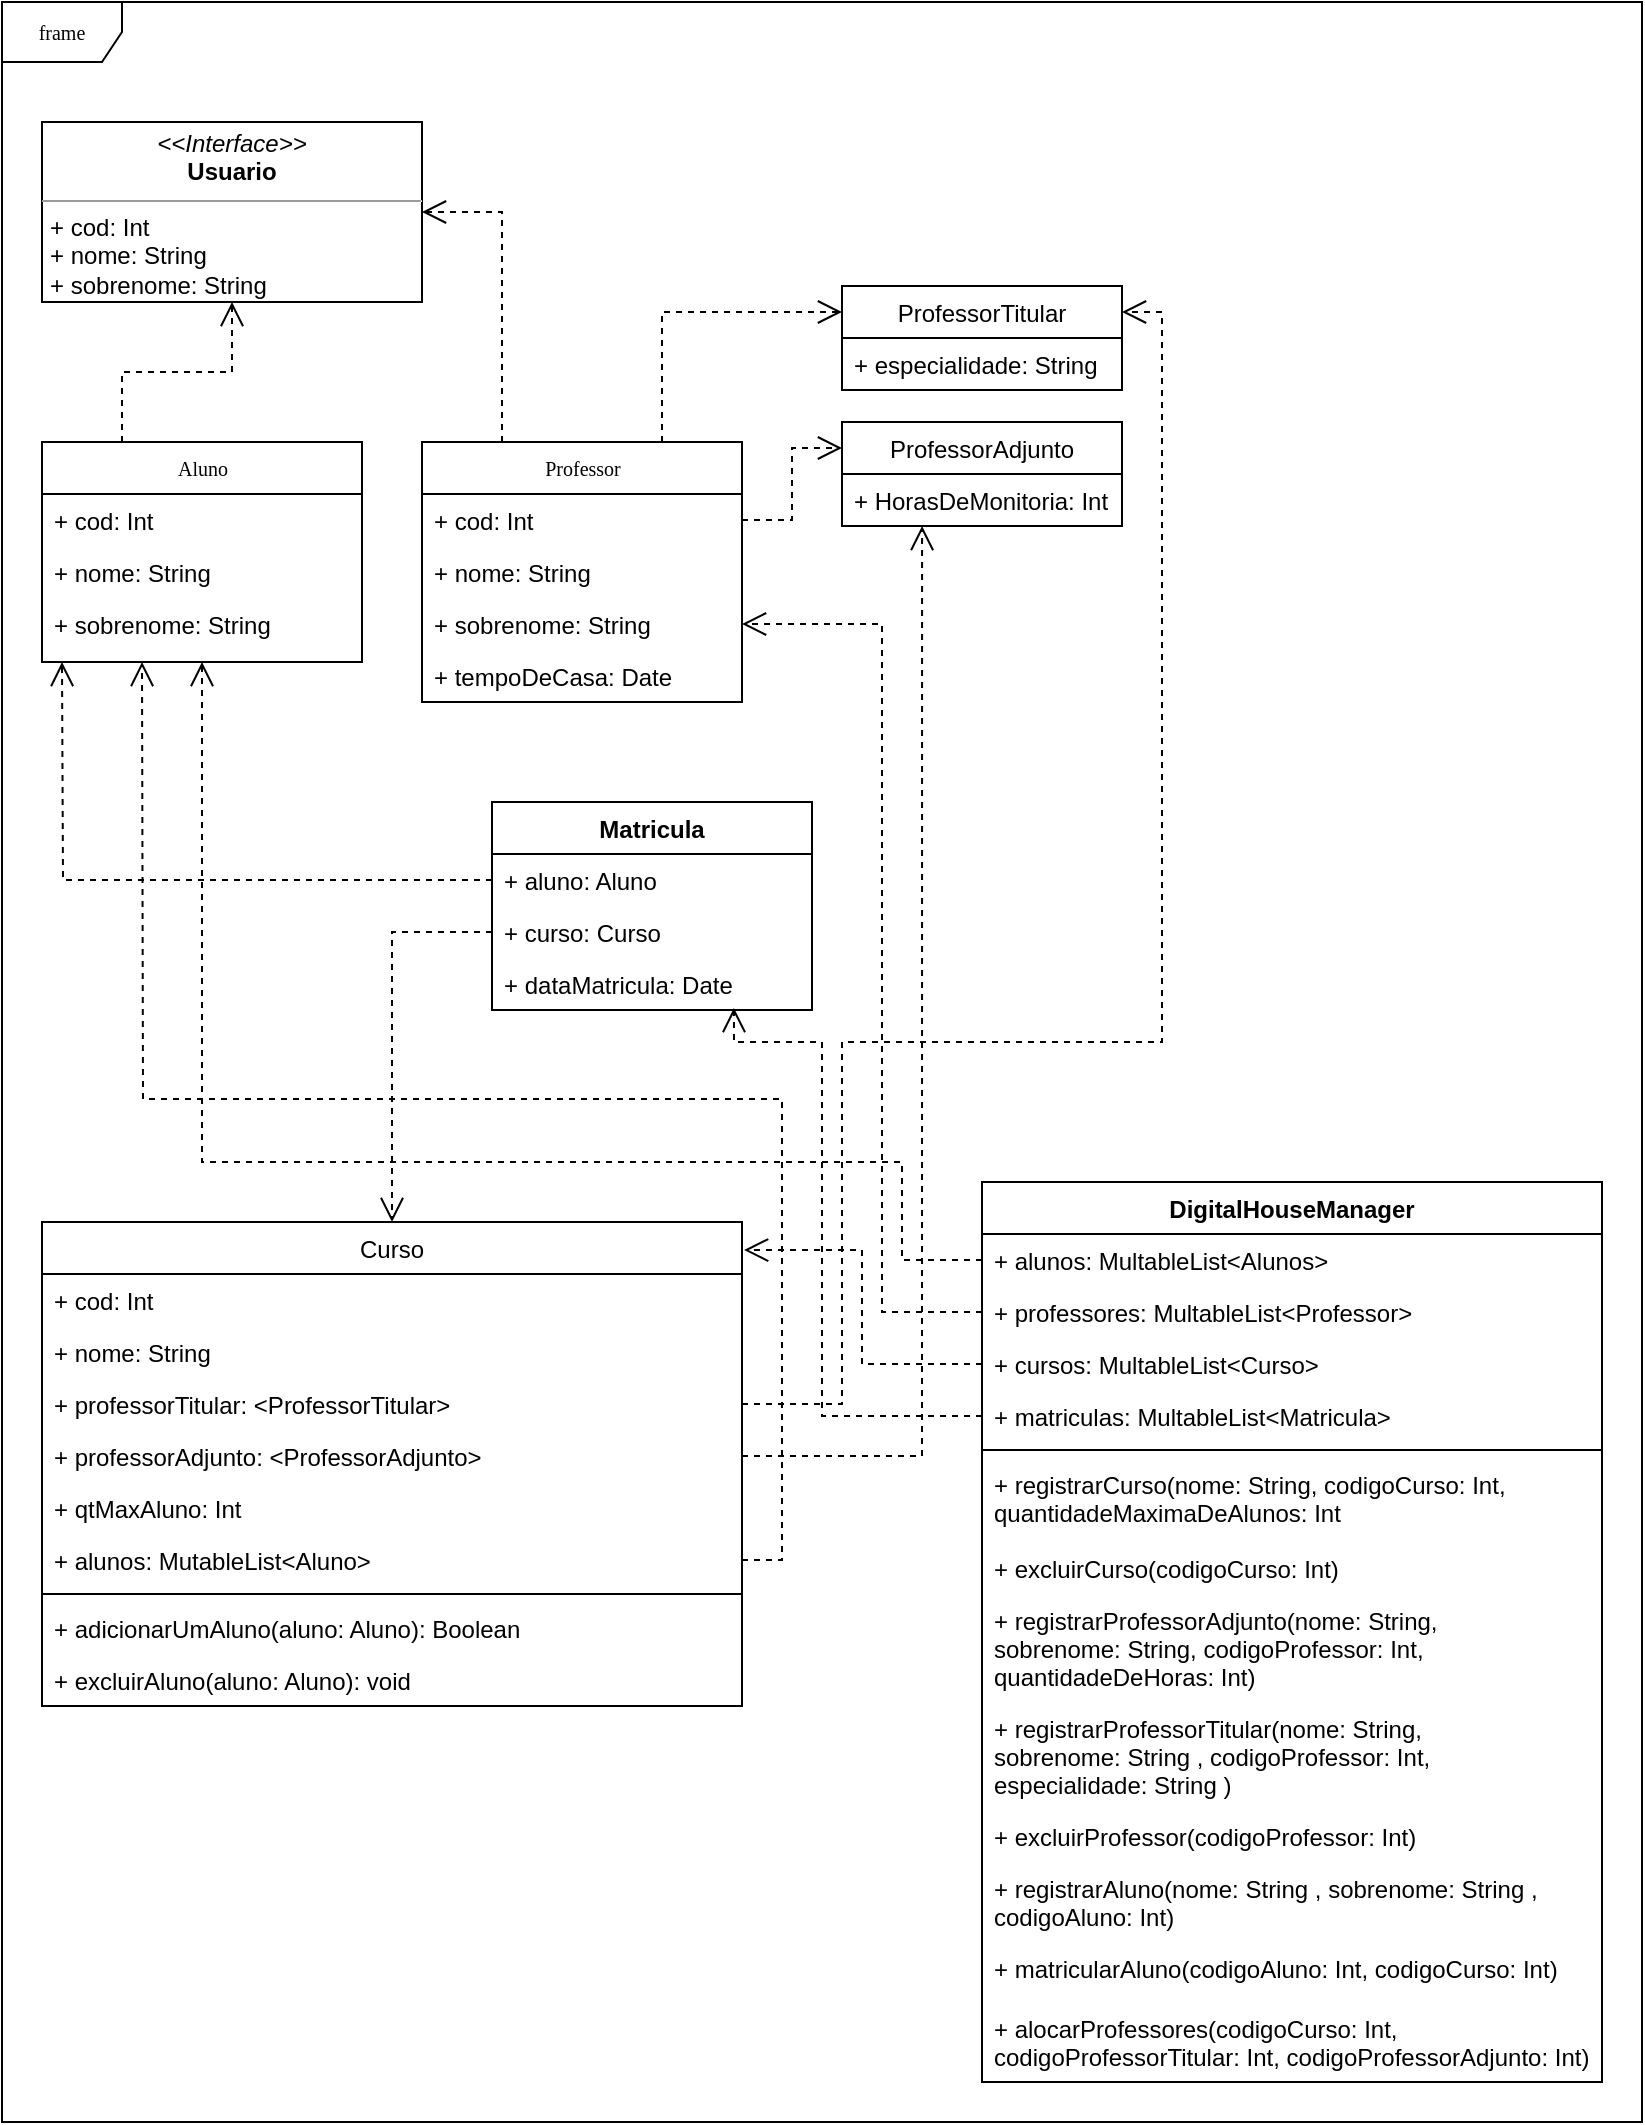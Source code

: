 <mxfile version="13.6.5" type="device"><diagram name="Page-1" id="c4acf3e9-155e-7222-9cf6-157b1a14988f"><mxGraphModel dx="2031" dy="1089" grid="1" gridSize="10" guides="1" tooltips="1" connect="1" arrows="1" fold="1" page="1" pageScale="1" pageWidth="850" pageHeight="1100" background="#ffffff" math="0" shadow="0"><root><mxCell id="0"/><mxCell id="1" parent="0"/><mxCell id="17acba5748e5396b-1" value="frame" style="shape=umlFrame;whiteSpace=wrap;html=1;rounded=0;shadow=0;comic=0;labelBackgroundColor=none;strokeWidth=1;fontFamily=Verdana;fontSize=10;align=center;" parent="1" vertex="1"><mxGeometry x="20" y="20" width="820" height="1060" as="geometry"/></mxCell><mxCell id="5d2195bd80daf111-18" value="&lt;p style=&quot;margin: 0px ; margin-top: 4px ; text-align: center&quot;&gt;&lt;i&gt;&amp;lt;&amp;lt;Interface&amp;gt;&amp;gt;&lt;/i&gt;&lt;br&gt;&lt;b&gt;Usuario&lt;/b&gt;&lt;/p&gt;&lt;hr size=&quot;1&quot;&gt;&lt;p style=&quot;margin: 0px ; margin-left: 4px&quot;&gt;+ cod: Int&lt;br&gt;+ nome: String&lt;/p&gt;&lt;p style=&quot;margin: 0px ; margin-left: 4px&quot;&gt;+ sobrenome: String&lt;/p&gt;" style="verticalAlign=top;align=left;overflow=fill;fontSize=12;fontFamily=Helvetica;html=1;rounded=0;shadow=0;comic=0;labelBackgroundColor=none;strokeWidth=1" parent="1" vertex="1"><mxGeometry x="40" y="80" width="190" height="90" as="geometry"/></mxCell><mxCell id="fghhIBvRwa1IdFQDyETA-71" style="edgeStyle=orthogonalEdgeStyle;rounded=0;orthogonalLoop=1;jettySize=auto;html=1;exitX=0.25;exitY=0;exitDx=0;exitDy=0;entryX=0.5;entryY=1;entryDx=0;entryDy=0;dashed=1;endArrow=open;endFill=0;endSize=10;" edge="1" parent="1" source="17acba5748e5396b-20" target="5d2195bd80daf111-18"><mxGeometry relative="1" as="geometry"/></mxCell><mxCell id="17acba5748e5396b-20" value="Aluno" style="swimlane;html=1;fontStyle=0;childLayout=stackLayout;horizontal=1;startSize=26;fillColor=none;horizontalStack=0;resizeParent=1;resizeLast=0;collapsible=1;marginBottom=0;swimlaneFillColor=#ffffff;rounded=0;shadow=0;comic=0;labelBackgroundColor=none;strokeWidth=1;fontFamily=Verdana;fontSize=10;align=center;" parent="1" vertex="1"><mxGeometry x="40" y="240" width="160" height="110" as="geometry"/></mxCell><mxCell id="17acba5748e5396b-26" value="+ cod: Int" style="text;html=1;strokeColor=none;fillColor=none;align=left;verticalAlign=top;spacingLeft=4;spacingRight=4;whiteSpace=wrap;overflow=hidden;rotatable=0;points=[[0,0.5],[1,0.5]];portConstraint=eastwest;" parent="17acba5748e5396b-20" vertex="1"><mxGeometry y="26" width="160" height="26" as="geometry"/></mxCell><mxCell id="17acba5748e5396b-21" value="+ nome: String" style="text;html=1;strokeColor=none;fillColor=none;align=left;verticalAlign=top;spacingLeft=4;spacingRight=4;whiteSpace=wrap;overflow=hidden;rotatable=0;points=[[0,0.5],[1,0.5]];portConstraint=eastwest;" parent="17acba5748e5396b-20" vertex="1"><mxGeometry y="52" width="160" height="26" as="geometry"/></mxCell><mxCell id="17acba5748e5396b-24" value="+ sobrenome: String" style="text;html=1;strokeColor=none;fillColor=none;align=left;verticalAlign=top;spacingLeft=4;spacingRight=4;whiteSpace=wrap;overflow=hidden;rotatable=0;points=[[0,0.5],[1,0.5]];portConstraint=eastwest;" parent="17acba5748e5396b-20" vertex="1"><mxGeometry y="78" width="160" height="26" as="geometry"/></mxCell><mxCell id="fghhIBvRwa1IdFQDyETA-9" style="edgeStyle=orthogonalEdgeStyle;rounded=0;orthogonalLoop=1;jettySize=auto;html=1;exitX=0.75;exitY=0;exitDx=0;exitDy=0;entryX=0;entryY=0.25;entryDx=0;entryDy=0;dashed=1;endArrow=open;endFill=0;endSize=10;" edge="1" parent="1" source="17acba5748e5396b-30" target="fghhIBvRwa1IdFQDyETA-4"><mxGeometry relative="1" as="geometry"/></mxCell><mxCell id="fghhIBvRwa1IdFQDyETA-69" style="edgeStyle=orthogonalEdgeStyle;rounded=0;orthogonalLoop=1;jettySize=auto;html=1;exitX=0.25;exitY=0;exitDx=0;exitDy=0;entryX=1;entryY=0.5;entryDx=0;entryDy=0;dashed=1;endArrow=open;endFill=0;endSize=10;" edge="1" parent="1" source="17acba5748e5396b-30" target="5d2195bd80daf111-18"><mxGeometry relative="1" as="geometry"/></mxCell><mxCell id="17acba5748e5396b-30" value="Professor" style="swimlane;html=1;fontStyle=0;childLayout=stackLayout;horizontal=1;startSize=26;fillColor=none;horizontalStack=0;resizeParent=1;resizeLast=0;collapsible=1;marginBottom=0;swimlaneFillColor=#ffffff;rounded=0;shadow=0;comic=0;labelBackgroundColor=none;strokeWidth=1;fontFamily=Verdana;fontSize=10;align=center;" parent="1" vertex="1"><mxGeometry x="230" y="240" width="160" height="130" as="geometry"/></mxCell><mxCell id="17acba5748e5396b-31" value="+ cod: Int" style="text;html=1;strokeColor=none;fillColor=none;align=left;verticalAlign=top;spacingLeft=4;spacingRight=4;whiteSpace=wrap;overflow=hidden;rotatable=0;points=[[0,0.5],[1,0.5]];portConstraint=eastwest;" parent="17acba5748e5396b-30" vertex="1"><mxGeometry y="26" width="160" height="26" as="geometry"/></mxCell><mxCell id="17acba5748e5396b-32" value="+ nome: String" style="text;html=1;strokeColor=none;fillColor=none;align=left;verticalAlign=top;spacingLeft=4;spacingRight=4;whiteSpace=wrap;overflow=hidden;rotatable=0;points=[[0,0.5],[1,0.5]];portConstraint=eastwest;" parent="17acba5748e5396b-30" vertex="1"><mxGeometry y="52" width="160" height="26" as="geometry"/></mxCell><mxCell id="17acba5748e5396b-33" value="+ sobrenome: String" style="text;html=1;strokeColor=none;fillColor=none;align=left;verticalAlign=top;spacingLeft=4;spacingRight=4;whiteSpace=wrap;overflow=hidden;rotatable=0;points=[[0,0.5],[1,0.5]];portConstraint=eastwest;" parent="17acba5748e5396b-30" vertex="1"><mxGeometry y="78" width="160" height="26" as="geometry"/></mxCell><mxCell id="fghhIBvRwa1IdFQDyETA-3" value="+ tempoDeCasa: Date" style="text;html=1;strokeColor=none;fillColor=none;align=left;verticalAlign=top;spacingLeft=4;spacingRight=4;whiteSpace=wrap;overflow=hidden;rotatable=0;points=[[0,0.5],[1,0.5]];portConstraint=eastwest;" vertex="1" parent="17acba5748e5396b-30"><mxGeometry y="104" width="160" height="26" as="geometry"/></mxCell><mxCell id="fghhIBvRwa1IdFQDyETA-4" value="ProfessorTitular" style="swimlane;fontStyle=0;childLayout=stackLayout;horizontal=1;startSize=26;fillColor=none;horizontalStack=0;resizeParent=1;resizeParentMax=0;resizeLast=0;collapsible=1;marginBottom=0;" vertex="1" parent="1"><mxGeometry x="440" y="162" width="140" height="52" as="geometry"/></mxCell><mxCell id="fghhIBvRwa1IdFQDyETA-5" value="+ especialidade: String" style="text;strokeColor=none;fillColor=none;align=left;verticalAlign=top;spacingLeft=4;spacingRight=4;overflow=hidden;rotatable=0;points=[[0,0.5],[1,0.5]];portConstraint=eastwest;" vertex="1" parent="fghhIBvRwa1IdFQDyETA-4"><mxGeometry y="26" width="140" height="26" as="geometry"/></mxCell><mxCell id="fghhIBvRwa1IdFQDyETA-10" value="ProfessorAdjunto" style="swimlane;fontStyle=0;childLayout=stackLayout;horizontal=1;startSize=26;fillColor=none;horizontalStack=0;resizeParent=1;resizeParentMax=0;resizeLast=0;collapsible=1;marginBottom=0;" vertex="1" parent="1"><mxGeometry x="440" y="230" width="140" height="52" as="geometry"/></mxCell><mxCell id="fghhIBvRwa1IdFQDyETA-11" value="+ HorasDeMonitoria: Int" style="text;strokeColor=none;fillColor=none;align=left;verticalAlign=top;spacingLeft=4;spacingRight=4;overflow=hidden;rotatable=0;points=[[0,0.5],[1,0.5]];portConstraint=eastwest;" vertex="1" parent="fghhIBvRwa1IdFQDyETA-10"><mxGeometry y="26" width="140" height="26" as="geometry"/></mxCell><mxCell id="fghhIBvRwa1IdFQDyETA-12" style="edgeStyle=orthogonalEdgeStyle;rounded=0;orthogonalLoop=1;jettySize=auto;html=1;exitX=1;exitY=0.5;exitDx=0;exitDy=0;entryX=0;entryY=0.25;entryDx=0;entryDy=0;dashed=1;endArrow=open;endFill=0;endSize=10;" edge="1" parent="1" source="17acba5748e5396b-31" target="fghhIBvRwa1IdFQDyETA-10"><mxGeometry relative="1" as="geometry"/></mxCell><mxCell id="fghhIBvRwa1IdFQDyETA-44" value="DigitalHouseManager" style="swimlane;fontStyle=1;align=center;verticalAlign=top;childLayout=stackLayout;horizontal=1;startSize=26;horizontalStack=0;resizeParent=1;resizeParentMax=0;resizeLast=0;collapsible=1;marginBottom=0;" vertex="1" parent="1"><mxGeometry x="510" y="610" width="310" height="450" as="geometry"/></mxCell><mxCell id="fghhIBvRwa1IdFQDyETA-45" value="+ alunos: MultableList&lt;Alunos&gt;" style="text;strokeColor=none;fillColor=none;align=left;verticalAlign=top;spacingLeft=4;spacingRight=4;overflow=hidden;rotatable=0;points=[[0,0.5],[1,0.5]];portConstraint=eastwest;" vertex="1" parent="fghhIBvRwa1IdFQDyETA-44"><mxGeometry y="26" width="310" height="26" as="geometry"/></mxCell><mxCell id="fghhIBvRwa1IdFQDyETA-49" value="+ professores: MultableList&lt;Professor&gt;" style="text;strokeColor=none;fillColor=none;align=left;verticalAlign=top;spacingLeft=4;spacingRight=4;overflow=hidden;rotatable=0;points=[[0,0.5],[1,0.5]];portConstraint=eastwest;" vertex="1" parent="fghhIBvRwa1IdFQDyETA-44"><mxGeometry y="52" width="310" height="26" as="geometry"/></mxCell><mxCell id="fghhIBvRwa1IdFQDyETA-50" value="+ cursos: MultableList&lt;Curso&gt;" style="text;strokeColor=none;fillColor=none;align=left;verticalAlign=top;spacingLeft=4;spacingRight=4;overflow=hidden;rotatable=0;points=[[0,0.5],[1,0.5]];portConstraint=eastwest;" vertex="1" parent="fghhIBvRwa1IdFQDyETA-44"><mxGeometry y="78" width="310" height="26" as="geometry"/></mxCell><mxCell id="fghhIBvRwa1IdFQDyETA-51" value="+ matriculas: MultableList&lt;Matricula&gt;" style="text;strokeColor=none;fillColor=none;align=left;verticalAlign=top;spacingLeft=4;spacingRight=4;overflow=hidden;rotatable=0;points=[[0,0.5],[1,0.5]];portConstraint=eastwest;" vertex="1" parent="fghhIBvRwa1IdFQDyETA-44"><mxGeometry y="104" width="310" height="26" as="geometry"/></mxCell><mxCell id="fghhIBvRwa1IdFQDyETA-46" value="" style="line;strokeWidth=1;fillColor=none;align=left;verticalAlign=middle;spacingTop=-1;spacingLeft=3;spacingRight=3;rotatable=0;labelPosition=right;points=[];portConstraint=eastwest;" vertex="1" parent="fghhIBvRwa1IdFQDyETA-44"><mxGeometry y="130" width="310" height="8" as="geometry"/></mxCell><mxCell id="fghhIBvRwa1IdFQDyETA-47" value="+ registrarCurso(nome: String, codigoCurso: Int, &#10;quantidadeMaximaDeAlunos: Int" style="text;strokeColor=none;fillColor=none;align=left;verticalAlign=top;spacingLeft=4;spacingRight=4;overflow=hidden;rotatable=0;points=[[0,0.5],[1,0.5]];portConstraint=eastwest;" vertex="1" parent="fghhIBvRwa1IdFQDyETA-44"><mxGeometry y="138" width="310" height="42" as="geometry"/></mxCell><mxCell id="fghhIBvRwa1IdFQDyETA-56" value="+ excluirCurso(codigoCurso: Int)" style="text;strokeColor=none;fillColor=none;align=left;verticalAlign=top;spacingLeft=4;spacingRight=4;overflow=hidden;rotatable=0;points=[[0,0.5],[1,0.5]];portConstraint=eastwest;" vertex="1" parent="fghhIBvRwa1IdFQDyETA-44"><mxGeometry y="180" width="310" height="26" as="geometry"/></mxCell><mxCell id="fghhIBvRwa1IdFQDyETA-57" value="+ registrarProfessorAdjunto(nome: String, &#10;sobrenome: String, codigoProfessor: Int, &#10;quantidadeDeHoras: Int)" style="text;strokeColor=none;fillColor=none;align=left;verticalAlign=top;spacingLeft=4;spacingRight=4;overflow=hidden;rotatable=0;points=[[0,0.5],[1,0.5]];portConstraint=eastwest;" vertex="1" parent="fghhIBvRwa1IdFQDyETA-44"><mxGeometry y="206" width="310" height="54" as="geometry"/></mxCell><mxCell id="fghhIBvRwa1IdFQDyETA-58" value="+ registrarProfessorTitular(nome: String, &#10;sobrenome: String , codigoProfessor: Int, &#10;especialidade: String )" style="text;strokeColor=none;fillColor=none;align=left;verticalAlign=top;spacingLeft=4;spacingRight=4;overflow=hidden;rotatable=0;points=[[0,0.5],[1,0.5]];portConstraint=eastwest;" vertex="1" parent="fghhIBvRwa1IdFQDyETA-44"><mxGeometry y="260" width="310" height="54" as="geometry"/></mxCell><mxCell id="fghhIBvRwa1IdFQDyETA-59" value="+ excluirProfessor(codigoProfessor: Int)" style="text;strokeColor=none;fillColor=none;align=left;verticalAlign=top;spacingLeft=4;spacingRight=4;overflow=hidden;rotatable=0;points=[[0,0.5],[1,0.5]];portConstraint=eastwest;" vertex="1" parent="fghhIBvRwa1IdFQDyETA-44"><mxGeometry y="314" width="310" height="26" as="geometry"/></mxCell><mxCell id="fghhIBvRwa1IdFQDyETA-60" value="+ registrarAluno(nome: String , sobrenome: String , &#10;codigoAluno: Int)" style="text;strokeColor=none;fillColor=none;align=left;verticalAlign=top;spacingLeft=4;spacingRight=4;overflow=hidden;rotatable=0;points=[[0,0.5],[1,0.5]];portConstraint=eastwest;" vertex="1" parent="fghhIBvRwa1IdFQDyETA-44"><mxGeometry y="340" width="310" height="40" as="geometry"/></mxCell><mxCell id="fghhIBvRwa1IdFQDyETA-61" value="+ matricularAluno(codigoAluno: Int, codigoCurso: Int)" style="text;strokeColor=none;fillColor=none;align=left;verticalAlign=top;spacingLeft=4;spacingRight=4;overflow=hidden;rotatable=0;points=[[0,0.5],[1,0.5]];portConstraint=eastwest;" vertex="1" parent="fghhIBvRwa1IdFQDyETA-44"><mxGeometry y="380" width="310" height="30" as="geometry"/></mxCell><mxCell id="fghhIBvRwa1IdFQDyETA-62" value="+ alocarProfessores(codigoCurso: Int, &#10;codigoProfessorTitular: Int, codigoProfessorAdjunto: Int)" style="text;strokeColor=none;fillColor=none;align=left;verticalAlign=top;spacingLeft=4;spacingRight=4;overflow=hidden;rotatable=0;points=[[0,0.5],[1,0.5]];portConstraint=eastwest;" vertex="1" parent="fghhIBvRwa1IdFQDyETA-44"><mxGeometry y="410" width="310" height="40" as="geometry"/></mxCell><mxCell id="fghhIBvRwa1IdFQDyETA-13" value="Curso" style="swimlane;fontStyle=0;childLayout=stackLayout;horizontal=1;startSize=26;fillColor=none;horizontalStack=0;resizeParent=1;resizeParentMax=0;resizeLast=0;collapsible=1;marginBottom=0;" vertex="1" parent="1"><mxGeometry x="40" y="630" width="350" height="242" as="geometry"/></mxCell><mxCell id="fghhIBvRwa1IdFQDyETA-15" value="+ cod: Int" style="text;strokeColor=none;fillColor=none;align=left;verticalAlign=top;spacingLeft=4;spacingRight=4;overflow=hidden;rotatable=0;points=[[0,0.5],[1,0.5]];portConstraint=eastwest;" vertex="1" parent="fghhIBvRwa1IdFQDyETA-13"><mxGeometry y="26" width="350" height="26" as="geometry"/></mxCell><mxCell id="fghhIBvRwa1IdFQDyETA-14" value="+ nome: String" style="text;strokeColor=none;fillColor=none;align=left;verticalAlign=top;spacingLeft=4;spacingRight=4;overflow=hidden;rotatable=0;points=[[0,0.5],[1,0.5]];portConstraint=eastwest;" vertex="1" parent="fghhIBvRwa1IdFQDyETA-13"><mxGeometry y="52" width="350" height="26" as="geometry"/></mxCell><mxCell id="fghhIBvRwa1IdFQDyETA-16" value="+ professorTitular: &lt;ProfessorTitular&gt;" style="text;strokeColor=none;fillColor=none;align=left;verticalAlign=top;spacingLeft=4;spacingRight=4;overflow=hidden;rotatable=0;points=[[0,0.5],[1,0.5]];portConstraint=eastwest;" vertex="1" parent="fghhIBvRwa1IdFQDyETA-13"><mxGeometry y="78" width="350" height="26" as="geometry"/></mxCell><mxCell id="fghhIBvRwa1IdFQDyETA-17" value="+ professorAdjunto: &lt;ProfessorAdjunto&gt;" style="text;strokeColor=none;fillColor=none;align=left;verticalAlign=top;spacingLeft=4;spacingRight=4;overflow=hidden;rotatable=0;points=[[0,0.5],[1,0.5]];portConstraint=eastwest;" vertex="1" parent="fghhIBvRwa1IdFQDyETA-13"><mxGeometry y="104" width="350" height="26" as="geometry"/></mxCell><mxCell id="fghhIBvRwa1IdFQDyETA-18" value="+ qtMaxAluno: Int" style="text;strokeColor=none;fillColor=none;align=left;verticalAlign=top;spacingLeft=4;spacingRight=4;overflow=hidden;rotatable=0;points=[[0,0.5],[1,0.5]];portConstraint=eastwest;" vertex="1" parent="fghhIBvRwa1IdFQDyETA-13"><mxGeometry y="130" width="350" height="26" as="geometry"/></mxCell><mxCell id="fghhIBvRwa1IdFQDyETA-19" value="+ alunos: MutableList&lt;Aluno&gt;" style="text;strokeColor=none;fillColor=none;align=left;verticalAlign=top;spacingLeft=4;spacingRight=4;overflow=hidden;rotatable=0;points=[[0,0.5],[1,0.5]];portConstraint=eastwest;" vertex="1" parent="fghhIBvRwa1IdFQDyETA-13"><mxGeometry y="156" width="350" height="26" as="geometry"/></mxCell><mxCell id="fghhIBvRwa1IdFQDyETA-27" value="" style="line;strokeWidth=1;fillColor=none;align=left;verticalAlign=middle;spacingTop=-1;spacingLeft=3;spacingRight=3;rotatable=0;labelPosition=right;points=[];portConstraint=eastwest;" vertex="1" parent="fghhIBvRwa1IdFQDyETA-13"><mxGeometry y="182" width="350" height="8" as="geometry"/></mxCell><mxCell id="fghhIBvRwa1IdFQDyETA-28" value="+ adicionarUmAluno(aluno: Aluno): Boolean" style="text;strokeColor=none;fillColor=none;align=left;verticalAlign=top;spacingLeft=4;spacingRight=4;overflow=hidden;rotatable=0;points=[[0,0.5],[1,0.5]];portConstraint=eastwest;" vertex="1" parent="fghhIBvRwa1IdFQDyETA-13"><mxGeometry y="190" width="350" height="26" as="geometry"/></mxCell><mxCell id="fghhIBvRwa1IdFQDyETA-37" value="+ excluirAluno(aluno: Aluno): void" style="text;strokeColor=none;fillColor=none;align=left;verticalAlign=top;spacingLeft=4;spacingRight=4;overflow=hidden;rotatable=0;points=[[0,0.5],[1,0.5]];portConstraint=eastwest;" vertex="1" parent="fghhIBvRwa1IdFQDyETA-13"><mxGeometry y="216" width="350" height="26" as="geometry"/></mxCell><mxCell id="fghhIBvRwa1IdFQDyETA-38" value="Matricula" style="swimlane;fontStyle=1;align=center;verticalAlign=top;childLayout=stackLayout;horizontal=1;startSize=26;horizontalStack=0;resizeParent=1;resizeParentMax=0;resizeLast=0;collapsible=1;marginBottom=0;" vertex="1" parent="1"><mxGeometry x="265" y="420" width="160" height="104" as="geometry"/></mxCell><mxCell id="fghhIBvRwa1IdFQDyETA-39" value="+ aluno: Aluno" style="text;strokeColor=none;fillColor=none;align=left;verticalAlign=top;spacingLeft=4;spacingRight=4;overflow=hidden;rotatable=0;points=[[0,0.5],[1,0.5]];portConstraint=eastwest;" vertex="1" parent="fghhIBvRwa1IdFQDyETA-38"><mxGeometry y="26" width="160" height="26" as="geometry"/></mxCell><mxCell id="fghhIBvRwa1IdFQDyETA-42" value="+ curso: Curso" style="text;strokeColor=none;fillColor=none;align=left;verticalAlign=top;spacingLeft=4;spacingRight=4;overflow=hidden;rotatable=0;points=[[0,0.5],[1,0.5]];portConstraint=eastwest;" vertex="1" parent="fghhIBvRwa1IdFQDyETA-38"><mxGeometry y="52" width="160" height="26" as="geometry"/></mxCell><mxCell id="fghhIBvRwa1IdFQDyETA-43" value="+ dataMatricula: Date" style="text;strokeColor=none;fillColor=none;align=left;verticalAlign=top;spacingLeft=4;spacingRight=4;overflow=hidden;rotatable=0;points=[[0,0.5],[1,0.5]];portConstraint=eastwest;" vertex="1" parent="fghhIBvRwa1IdFQDyETA-38"><mxGeometry y="78" width="160" height="26" as="geometry"/></mxCell><mxCell id="fghhIBvRwa1IdFQDyETA-64" style="edgeStyle=orthogonalEdgeStyle;rounded=0;orthogonalLoop=1;jettySize=auto;html=1;exitX=0;exitY=0.5;exitDx=0;exitDy=0;dashed=1;endArrow=open;endFill=0;endSize=10;" edge="1" parent="1" source="fghhIBvRwa1IdFQDyETA-39"><mxGeometry relative="1" as="geometry"><mxPoint x="50" y="350" as="targetPoint"/></mxGeometry></mxCell><mxCell id="fghhIBvRwa1IdFQDyETA-65" style="edgeStyle=orthogonalEdgeStyle;rounded=0;orthogonalLoop=1;jettySize=auto;html=1;exitX=0;exitY=0.5;exitDx=0;exitDy=0;dashed=1;endArrow=open;endFill=0;endSize=10;" edge="1" parent="1" source="fghhIBvRwa1IdFQDyETA-42" target="fghhIBvRwa1IdFQDyETA-13"><mxGeometry relative="1" as="geometry"/></mxCell><mxCell id="fghhIBvRwa1IdFQDyETA-66" style="edgeStyle=orthogonalEdgeStyle;rounded=0;orthogonalLoop=1;jettySize=auto;html=1;exitX=1;exitY=0.5;exitDx=0;exitDy=0;entryX=1;entryY=0.25;entryDx=0;entryDy=0;dashed=1;endArrow=open;endFill=0;endSize=10;" edge="1" parent="1" source="fghhIBvRwa1IdFQDyETA-16" target="fghhIBvRwa1IdFQDyETA-4"><mxGeometry relative="1" as="geometry"><Array as="points"><mxPoint x="440" y="721"/><mxPoint x="440" y="540"/><mxPoint x="600" y="540"/><mxPoint x="600" y="175"/></Array></mxGeometry></mxCell><mxCell id="fghhIBvRwa1IdFQDyETA-67" style="edgeStyle=orthogonalEdgeStyle;rounded=0;orthogonalLoop=1;jettySize=auto;html=1;exitX=1;exitY=0.5;exitDx=0;exitDy=0;entryX=0.286;entryY=1;entryDx=0;entryDy=0;entryPerimeter=0;dashed=1;endArrow=open;endFill=0;endSize=10;" edge="1" parent="1" source="fghhIBvRwa1IdFQDyETA-17" target="fghhIBvRwa1IdFQDyETA-11"><mxGeometry relative="1" as="geometry"/></mxCell><mxCell id="fghhIBvRwa1IdFQDyETA-68" style="edgeStyle=orthogonalEdgeStyle;rounded=0;orthogonalLoop=1;jettySize=auto;html=1;exitX=1;exitY=0.5;exitDx=0;exitDy=0;dashed=1;endArrow=open;endFill=0;endSize=10;" edge="1" parent="1" source="fghhIBvRwa1IdFQDyETA-19"><mxGeometry relative="1" as="geometry"><mxPoint x="90" y="350" as="targetPoint"/></mxGeometry></mxCell><mxCell id="fghhIBvRwa1IdFQDyETA-72" style="edgeStyle=orthogonalEdgeStyle;rounded=0;orthogonalLoop=1;jettySize=auto;html=1;exitX=0;exitY=0.5;exitDx=0;exitDy=0;entryX=0.5;entryY=1;entryDx=0;entryDy=0;dashed=1;endArrow=open;endFill=0;endSize=10;" edge="1" parent="1" source="fghhIBvRwa1IdFQDyETA-45" target="17acba5748e5396b-20"><mxGeometry relative="1" as="geometry"><Array as="points"><mxPoint x="470" y="649"/><mxPoint x="470" y="600"/><mxPoint x="120" y="600"/></Array></mxGeometry></mxCell><mxCell id="fghhIBvRwa1IdFQDyETA-73" style="edgeStyle=orthogonalEdgeStyle;rounded=0;orthogonalLoop=1;jettySize=auto;html=1;exitX=0;exitY=0.5;exitDx=0;exitDy=0;entryX=1;entryY=0.5;entryDx=0;entryDy=0;dashed=1;endArrow=open;endFill=0;endSize=10;" edge="1" parent="1" source="fghhIBvRwa1IdFQDyETA-49" target="17acba5748e5396b-33"><mxGeometry relative="1" as="geometry"><Array as="points"><mxPoint x="460" y="675"/><mxPoint x="460" y="331"/></Array></mxGeometry></mxCell><mxCell id="fghhIBvRwa1IdFQDyETA-74" style="edgeStyle=orthogonalEdgeStyle;rounded=0;orthogonalLoop=1;jettySize=auto;html=1;exitX=0;exitY=0.5;exitDx=0;exitDy=0;entryX=1.003;entryY=0.058;entryDx=0;entryDy=0;entryPerimeter=0;dashed=1;endArrow=open;endFill=0;endSize=10;" edge="1" parent="1" source="fghhIBvRwa1IdFQDyETA-50" target="fghhIBvRwa1IdFQDyETA-13"><mxGeometry relative="1" as="geometry"/></mxCell><mxCell id="fghhIBvRwa1IdFQDyETA-75" style="edgeStyle=orthogonalEdgeStyle;rounded=0;orthogonalLoop=1;jettySize=auto;html=1;exitX=0;exitY=0.5;exitDx=0;exitDy=0;entryX=0.756;entryY=0.962;entryDx=0;entryDy=0;entryPerimeter=0;dashed=1;endArrow=open;endFill=0;endSize=10;" edge="1" parent="1" source="fghhIBvRwa1IdFQDyETA-51" target="fghhIBvRwa1IdFQDyETA-43"><mxGeometry relative="1" as="geometry"><Array as="points"><mxPoint x="430" y="727"/><mxPoint x="430" y="540"/><mxPoint x="386" y="540"/></Array></mxGeometry></mxCell></root></mxGraphModel></diagram></mxfile>